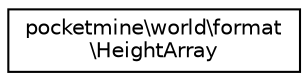 digraph "Graphical Class Hierarchy"
{
 // INTERACTIVE_SVG=YES
 // LATEX_PDF_SIZE
  edge [fontname="Helvetica",fontsize="10",labelfontname="Helvetica",labelfontsize="10"];
  node [fontname="Helvetica",fontsize="10",shape=record];
  rankdir="LR";
  Node0 [label="pocketmine\\world\\format\l\\HeightArray",height=0.2,width=0.4,color="black", fillcolor="white", style="filled",URL="$df/d1d/classpocketmine_1_1world_1_1format_1_1_height_array.html",tooltip=" "];
}
